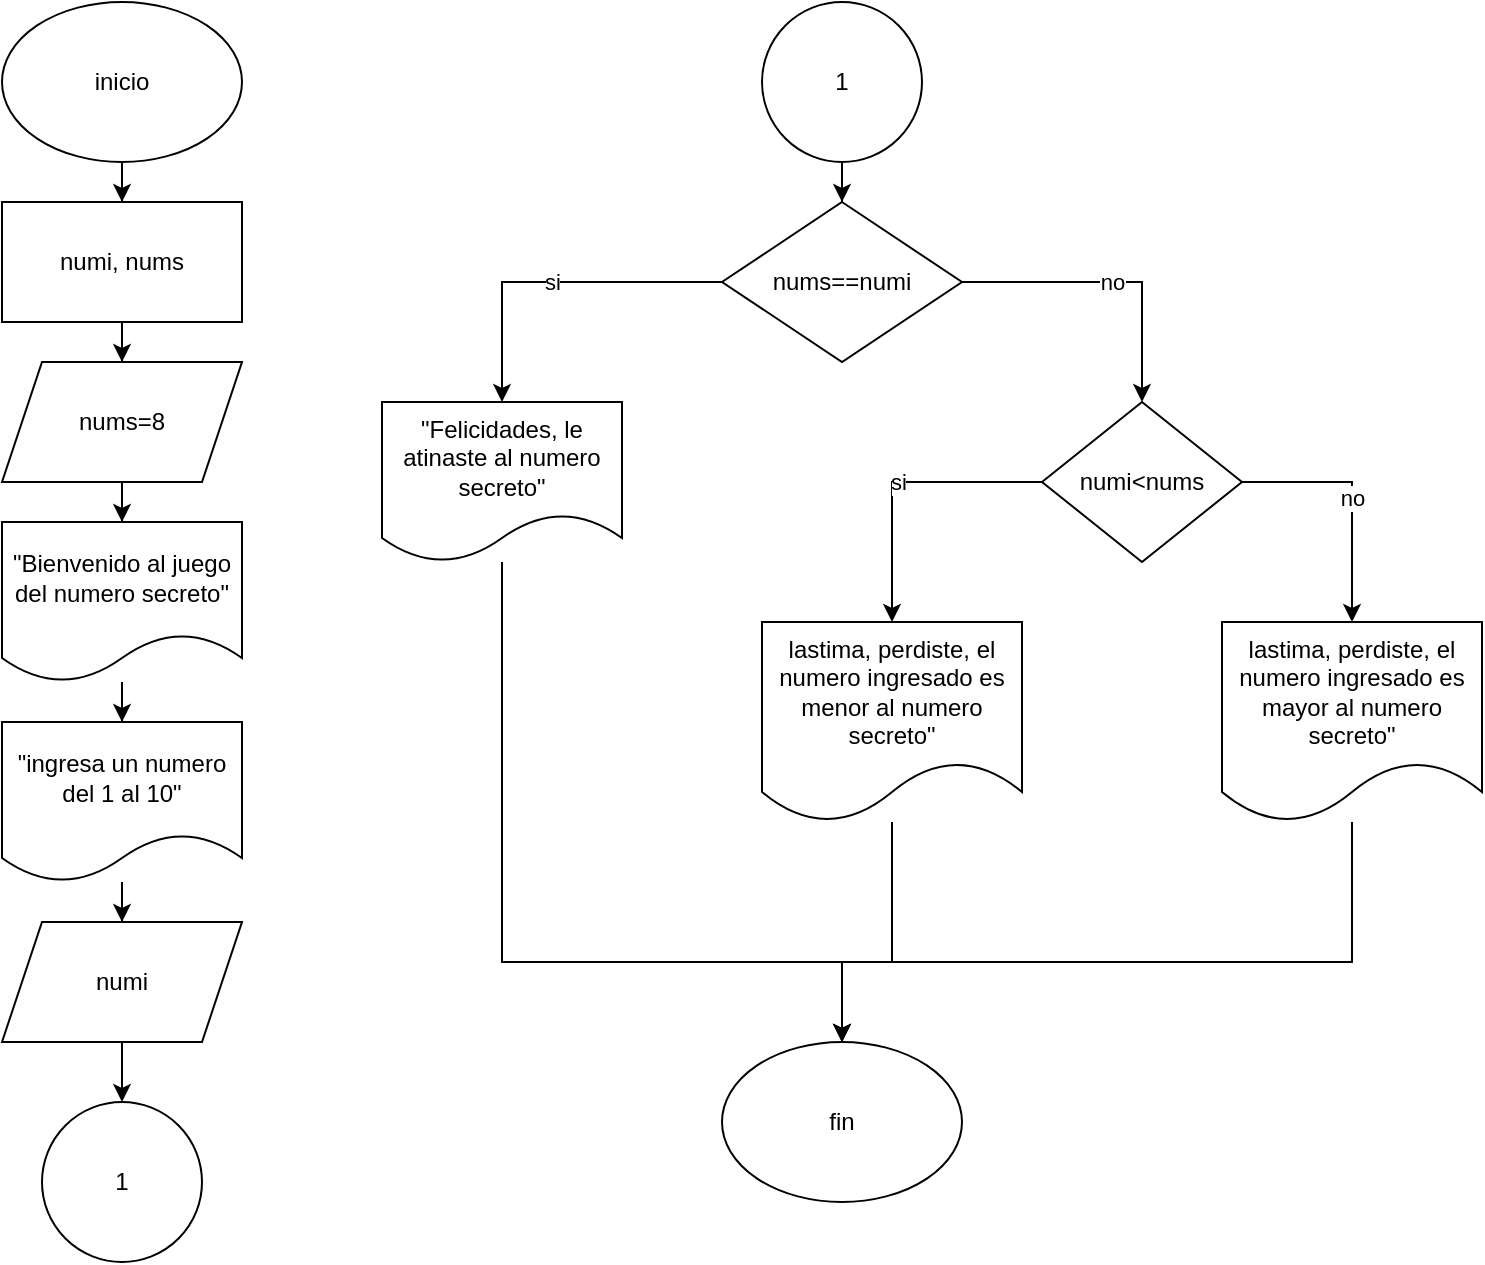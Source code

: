 <mxfile version="20.2.7" type="github"><diagram id="e61ChwSNdLdz5od8M-kF" name="Página-1"><mxGraphModel dx="954" dy="779" grid="1" gridSize="10" guides="1" tooltips="1" connect="1" arrows="1" fold="1" page="1" pageScale="1" pageWidth="850" pageHeight="1100" math="0" shadow="0"><root><mxCell id="0"/><mxCell id="1" parent="0"/><mxCell id="DxnIvV2hg2z9Hd538eVF-3" value="" style="edgeStyle=orthogonalEdgeStyle;rounded=0;orthogonalLoop=1;jettySize=auto;html=1;" edge="1" parent="1" source="DxnIvV2hg2z9Hd538eVF-1" target="DxnIvV2hg2z9Hd538eVF-2"><mxGeometry relative="1" as="geometry"/></mxCell><mxCell id="DxnIvV2hg2z9Hd538eVF-1" value="inicio" style="ellipse;whiteSpace=wrap;html=1;" vertex="1" parent="1"><mxGeometry x="40" y="40" width="120" height="80" as="geometry"/></mxCell><mxCell id="DxnIvV2hg2z9Hd538eVF-5" value="" style="edgeStyle=orthogonalEdgeStyle;rounded=0;orthogonalLoop=1;jettySize=auto;html=1;" edge="1" parent="1" source="DxnIvV2hg2z9Hd538eVF-2" target="DxnIvV2hg2z9Hd538eVF-4"><mxGeometry relative="1" as="geometry"/></mxCell><mxCell id="DxnIvV2hg2z9Hd538eVF-2" value="numi, nums" style="rounded=0;whiteSpace=wrap;html=1;" vertex="1" parent="1"><mxGeometry x="40" y="140" width="120" height="60" as="geometry"/></mxCell><mxCell id="DxnIvV2hg2z9Hd538eVF-7" value="" style="edgeStyle=orthogonalEdgeStyle;rounded=0;orthogonalLoop=1;jettySize=auto;html=1;" edge="1" parent="1" source="DxnIvV2hg2z9Hd538eVF-4" target="DxnIvV2hg2z9Hd538eVF-6"><mxGeometry relative="1" as="geometry"/></mxCell><mxCell id="DxnIvV2hg2z9Hd538eVF-4" value="nums=8" style="shape=parallelogram;perimeter=parallelogramPerimeter;whiteSpace=wrap;html=1;fixedSize=1;" vertex="1" parent="1"><mxGeometry x="40" y="220" width="120" height="60" as="geometry"/></mxCell><mxCell id="DxnIvV2hg2z9Hd538eVF-9" value="" style="edgeStyle=orthogonalEdgeStyle;rounded=0;orthogonalLoop=1;jettySize=auto;html=1;" edge="1" parent="1" source="DxnIvV2hg2z9Hd538eVF-6" target="DxnIvV2hg2z9Hd538eVF-8"><mxGeometry relative="1" as="geometry"/></mxCell><mxCell id="DxnIvV2hg2z9Hd538eVF-6" value="&quot;Bienvenido al juego del numero secreto&quot;" style="shape=document;whiteSpace=wrap;html=1;boundedLbl=1;" vertex="1" parent="1"><mxGeometry x="40" y="300" width="120" height="80" as="geometry"/></mxCell><mxCell id="DxnIvV2hg2z9Hd538eVF-11" value="" style="edgeStyle=orthogonalEdgeStyle;rounded=0;orthogonalLoop=1;jettySize=auto;html=1;" edge="1" parent="1" source="DxnIvV2hg2z9Hd538eVF-8" target="DxnIvV2hg2z9Hd538eVF-10"><mxGeometry relative="1" as="geometry"/></mxCell><mxCell id="DxnIvV2hg2z9Hd538eVF-8" value="&quot;ingresa un numero del 1 al 10&quot;" style="shape=document;whiteSpace=wrap;html=1;boundedLbl=1;" vertex="1" parent="1"><mxGeometry x="40" y="400" width="120" height="80" as="geometry"/></mxCell><mxCell id="DxnIvV2hg2z9Hd538eVF-13" value="" style="edgeStyle=orthogonalEdgeStyle;rounded=0;orthogonalLoop=1;jettySize=auto;html=1;" edge="1" parent="1" source="DxnIvV2hg2z9Hd538eVF-10" target="DxnIvV2hg2z9Hd538eVF-12"><mxGeometry relative="1" as="geometry"/></mxCell><mxCell id="DxnIvV2hg2z9Hd538eVF-10" value="numi" style="shape=parallelogram;perimeter=parallelogramPerimeter;whiteSpace=wrap;html=1;fixedSize=1;" vertex="1" parent="1"><mxGeometry x="40" y="500" width="120" height="60" as="geometry"/></mxCell><mxCell id="DxnIvV2hg2z9Hd538eVF-12" value="1" style="ellipse;whiteSpace=wrap;html=1;aspect=fixed;" vertex="1" parent="1"><mxGeometry x="60" y="590" width="80" height="80" as="geometry"/></mxCell><mxCell id="DxnIvV2hg2z9Hd538eVF-16" value="" style="edgeStyle=orthogonalEdgeStyle;rounded=0;orthogonalLoop=1;jettySize=auto;html=1;" edge="1" parent="1" source="DxnIvV2hg2z9Hd538eVF-14" target="DxnIvV2hg2z9Hd538eVF-15"><mxGeometry relative="1" as="geometry"/></mxCell><mxCell id="DxnIvV2hg2z9Hd538eVF-14" value="1" style="ellipse;whiteSpace=wrap;html=1;aspect=fixed;" vertex="1" parent="1"><mxGeometry x="420" y="40" width="80" height="80" as="geometry"/></mxCell><mxCell id="DxnIvV2hg2z9Hd538eVF-18" value="si" style="edgeStyle=orthogonalEdgeStyle;rounded=0;orthogonalLoop=1;jettySize=auto;html=1;exitX=0;exitY=0.5;exitDx=0;exitDy=0;entryX=0.5;entryY=0;entryDx=0;entryDy=0;" edge="1" parent="1" source="DxnIvV2hg2z9Hd538eVF-15" target="DxnIvV2hg2z9Hd538eVF-17"><mxGeometry relative="1" as="geometry"/></mxCell><mxCell id="DxnIvV2hg2z9Hd538eVF-20" value="no" style="edgeStyle=orthogonalEdgeStyle;rounded=0;orthogonalLoop=1;jettySize=auto;html=1;exitX=1;exitY=0.5;exitDx=0;exitDy=0;entryX=0.5;entryY=0;entryDx=0;entryDy=0;" edge="1" parent="1" source="DxnIvV2hg2z9Hd538eVF-15" target="DxnIvV2hg2z9Hd538eVF-19"><mxGeometry relative="1" as="geometry"/></mxCell><mxCell id="DxnIvV2hg2z9Hd538eVF-15" value="nums==numi" style="rhombus;whiteSpace=wrap;html=1;" vertex="1" parent="1"><mxGeometry x="400" y="140" width="120" height="80" as="geometry"/></mxCell><mxCell id="DxnIvV2hg2z9Hd538eVF-27" style="edgeStyle=orthogonalEdgeStyle;rounded=0;orthogonalLoop=1;jettySize=auto;html=1;" edge="1" parent="1" source="DxnIvV2hg2z9Hd538eVF-17" target="DxnIvV2hg2z9Hd538eVF-26"><mxGeometry relative="1" as="geometry"><Array as="points"><mxPoint x="290" y="520"/><mxPoint x="460" y="520"/></Array></mxGeometry></mxCell><mxCell id="DxnIvV2hg2z9Hd538eVF-17" value="&quot;Felicidades, le atinaste al numero secreto&quot;" style="shape=document;whiteSpace=wrap;html=1;boundedLbl=1;" vertex="1" parent="1"><mxGeometry x="230" y="240" width="120" height="80" as="geometry"/></mxCell><mxCell id="DxnIvV2hg2z9Hd538eVF-22" value="si" style="edgeStyle=orthogonalEdgeStyle;rounded=0;orthogonalLoop=1;jettySize=auto;html=1;exitX=0;exitY=0.5;exitDx=0;exitDy=0;entryX=0.5;entryY=0;entryDx=0;entryDy=0;" edge="1" parent="1" source="DxnIvV2hg2z9Hd538eVF-19" target="DxnIvV2hg2z9Hd538eVF-21"><mxGeometry relative="1" as="geometry"/></mxCell><mxCell id="DxnIvV2hg2z9Hd538eVF-25" value="no" style="edgeStyle=orthogonalEdgeStyle;rounded=0;orthogonalLoop=1;jettySize=auto;html=1;exitX=1;exitY=0.5;exitDx=0;exitDy=0;" edge="1" parent="1" source="DxnIvV2hg2z9Hd538eVF-19" target="DxnIvV2hg2z9Hd538eVF-23"><mxGeometry relative="1" as="geometry"/></mxCell><mxCell id="DxnIvV2hg2z9Hd538eVF-19" value="numi&amp;lt;nums" style="rhombus;whiteSpace=wrap;html=1;" vertex="1" parent="1"><mxGeometry x="560" y="240" width="100" height="80" as="geometry"/></mxCell><mxCell id="DxnIvV2hg2z9Hd538eVF-28" style="edgeStyle=orthogonalEdgeStyle;rounded=0;orthogonalLoop=1;jettySize=auto;html=1;" edge="1" parent="1" source="DxnIvV2hg2z9Hd538eVF-21" target="DxnIvV2hg2z9Hd538eVF-26"><mxGeometry relative="1" as="geometry"><Array as="points"><mxPoint x="485" y="520"/><mxPoint x="460" y="520"/></Array></mxGeometry></mxCell><mxCell id="DxnIvV2hg2z9Hd538eVF-21" value="lastima, perdiste, el numero ingresado es menor al numero secreto&quot;" style="shape=document;whiteSpace=wrap;html=1;boundedLbl=1;" vertex="1" parent="1"><mxGeometry x="420" y="350" width="130" height="100" as="geometry"/></mxCell><mxCell id="DxnIvV2hg2z9Hd538eVF-29" style="edgeStyle=orthogonalEdgeStyle;rounded=0;orthogonalLoop=1;jettySize=auto;html=1;" edge="1" parent="1" source="DxnIvV2hg2z9Hd538eVF-23" target="DxnIvV2hg2z9Hd538eVF-26"><mxGeometry relative="1" as="geometry"><Array as="points"><mxPoint x="715" y="520"/><mxPoint x="460" y="520"/></Array></mxGeometry></mxCell><mxCell id="DxnIvV2hg2z9Hd538eVF-23" value="lastima, perdiste, el numero ingresado es mayor al numero secreto&quot;" style="shape=document;whiteSpace=wrap;html=1;boundedLbl=1;" vertex="1" parent="1"><mxGeometry x="650" y="350" width="130" height="100" as="geometry"/></mxCell><mxCell id="DxnIvV2hg2z9Hd538eVF-26" value="fin" style="ellipse;whiteSpace=wrap;html=1;" vertex="1" parent="1"><mxGeometry x="400" y="560" width="120" height="80" as="geometry"/></mxCell></root></mxGraphModel></diagram></mxfile>